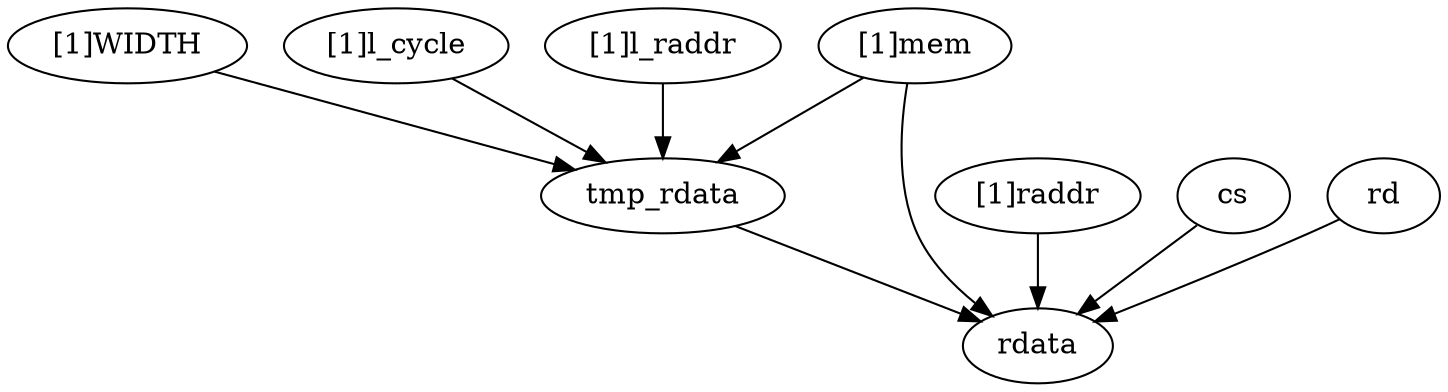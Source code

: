 strict digraph "" {
	tmp_rdata	 [complexity=2,
		importance=0.406892647469,
		rank=0.203446323734];
	rdata	 [complexity=0,
		importance=0.223283733007,
		rank=0.0];
	tmp_rdata -> rdata;
	"[1]WIDTH"	 [complexity=8,
		importance=0.462496403998,
		rank=0.0578120504998];
	"[1]WIDTH" -> tmp_rdata;
	"[1]l_cycle"	 [complexity=8,
		importance=0.478714274157,
		rank=0.0598392842696];
	"[1]l_cycle" -> tmp_rdata;
	"[1]mem"	 [complexity=8,
		importance=0.525051046039,
		rank=0.0656313807549];
	"[1]mem" -> tmp_rdata;
	"[1]mem" -> rdata;
	"[1]raddr"	 [complexity=4,
		importance=0.278887489537,
		rank=0.0697218723841];
	"[1]raddr" -> rdata;
	"[1]l_raddr"	 [complexity=8,
		importance=0.476397435563,
		rank=0.0595496794454];
	"[1]l_raddr" -> tmp_rdata;
	cs	 [complexity=2,
		importance=0.502171222543,
		rank=0.251085611272];
	cs -> rdata;
	rd	 [complexity=2,
		importance=0.502171222543,
		rank=0.251085611272];
	rd -> rdata;
}
